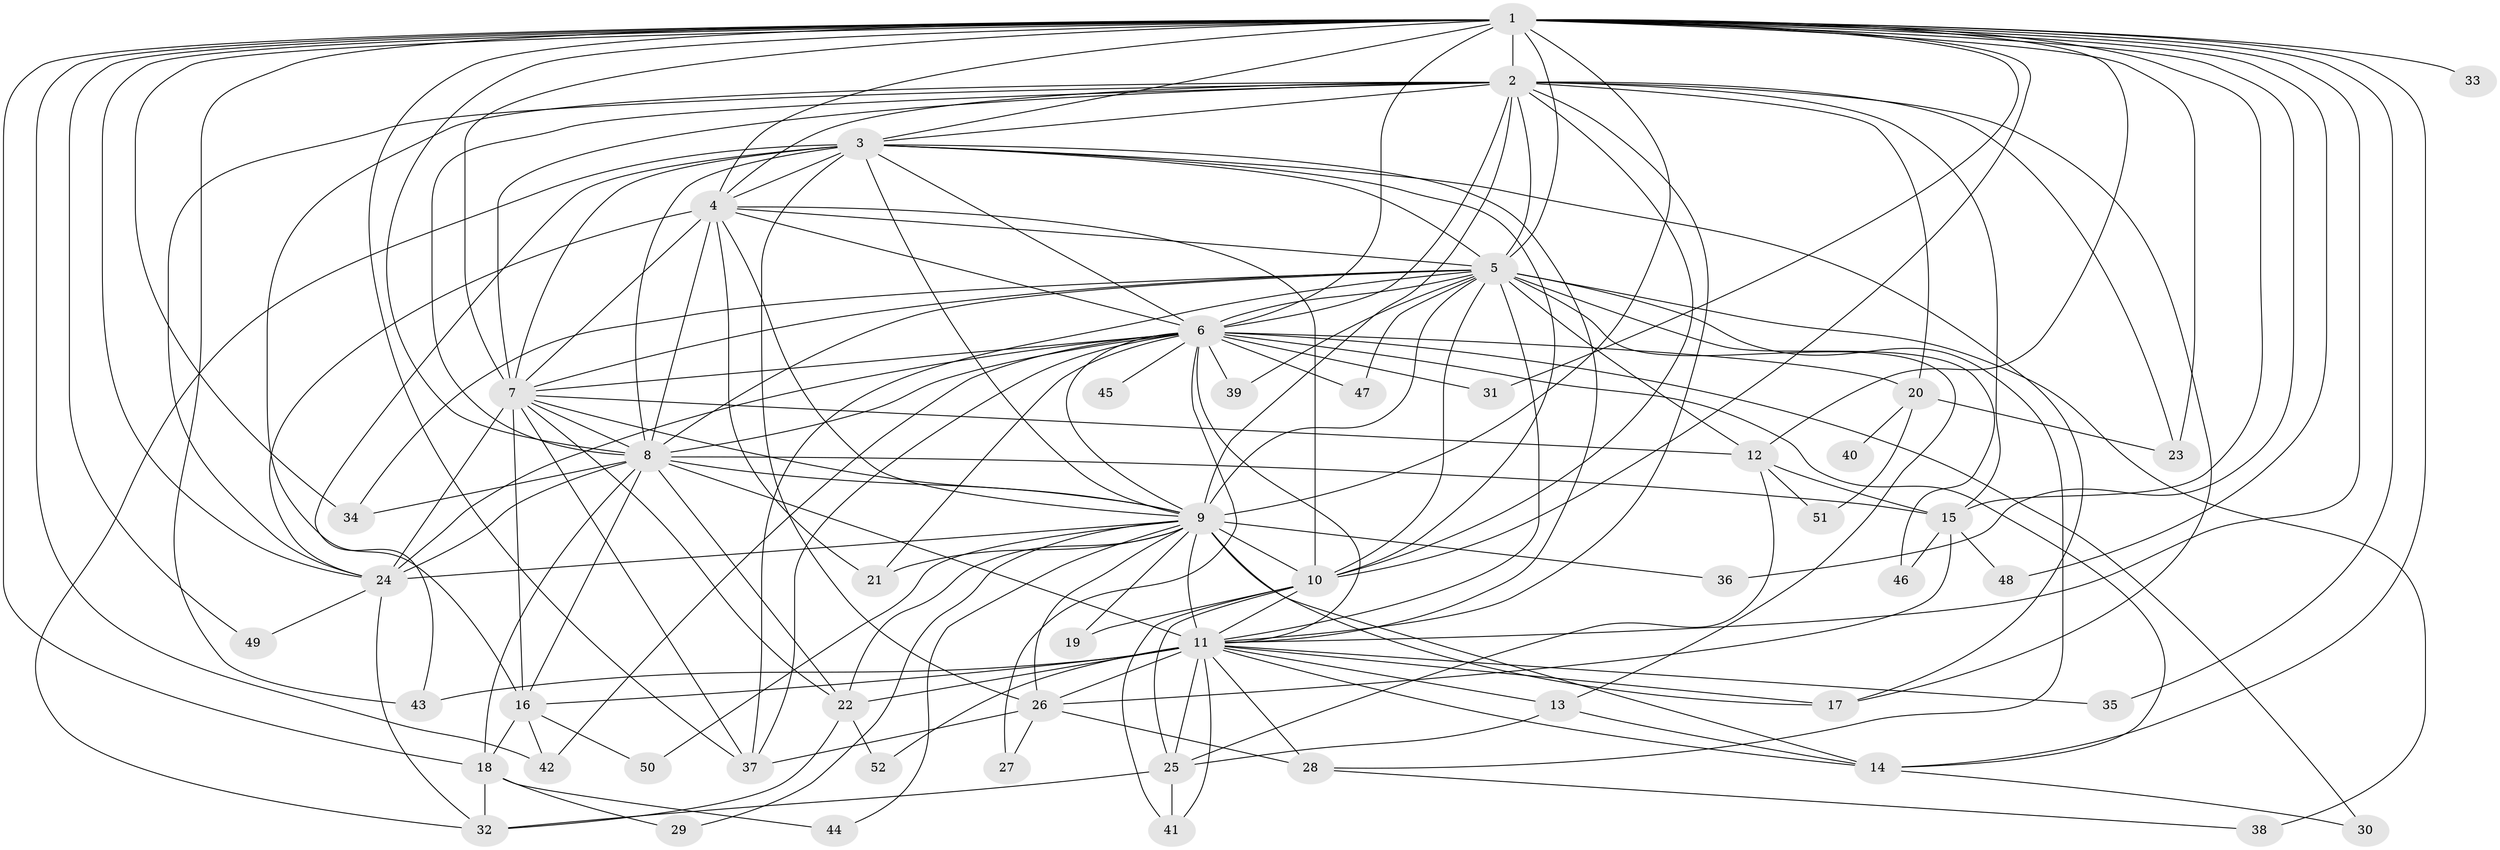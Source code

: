 // original degree distribution, {34: 0.007692307692307693, 15: 0.007692307692307693, 23: 0.007692307692307693, 20: 0.015384615384615385, 27: 0.015384615384615385, 25: 0.007692307692307693, 21: 0.007692307692307693, 38: 0.007692307692307693, 2: 0.5923076923076923, 4: 0.11538461538461539, 3: 0.14615384615384616, 5: 0.038461538461538464, 6: 0.03076923076923077}
// Generated by graph-tools (version 1.1) at 2025/49/03/04/25 22:49:31]
// undirected, 52 vertices, 164 edges
graph export_dot {
  node [color=gray90,style=filled];
  1;
  2;
  3;
  4;
  5;
  6;
  7;
  8;
  9;
  10;
  11;
  12;
  13;
  14;
  15;
  16;
  17;
  18;
  19;
  20;
  21;
  22;
  23;
  24;
  25;
  26;
  27;
  28;
  29;
  30;
  31;
  32;
  33;
  34;
  35;
  36;
  37;
  38;
  39;
  40;
  41;
  42;
  43;
  44;
  45;
  46;
  47;
  48;
  49;
  50;
  51;
  52;
  1 -- 2 [weight=2.0];
  1 -- 3 [weight=1.0];
  1 -- 4 [weight=1.0];
  1 -- 5 [weight=1.0];
  1 -- 6 [weight=1.0];
  1 -- 7 [weight=2.0];
  1 -- 8 [weight=2.0];
  1 -- 9 [weight=1.0];
  1 -- 10 [weight=1.0];
  1 -- 11 [weight=2.0];
  1 -- 12 [weight=1.0];
  1 -- 14 [weight=1.0];
  1 -- 15 [weight=1.0];
  1 -- 18 [weight=1.0];
  1 -- 23 [weight=3.0];
  1 -- 24 [weight=2.0];
  1 -- 31 [weight=1.0];
  1 -- 33 [weight=1.0];
  1 -- 34 [weight=1.0];
  1 -- 35 [weight=1.0];
  1 -- 36 [weight=1.0];
  1 -- 37 [weight=1.0];
  1 -- 42 [weight=1.0];
  1 -- 43 [weight=1.0];
  1 -- 48 [weight=1.0];
  1 -- 49 [weight=1.0];
  2 -- 3 [weight=3.0];
  2 -- 4 [weight=2.0];
  2 -- 5 [weight=3.0];
  2 -- 6 [weight=2.0];
  2 -- 7 [weight=3.0];
  2 -- 8 [weight=3.0];
  2 -- 9 [weight=2.0];
  2 -- 10 [weight=1.0];
  2 -- 11 [weight=2.0];
  2 -- 15 [weight=1.0];
  2 -- 16 [weight=1.0];
  2 -- 17 [weight=1.0];
  2 -- 20 [weight=1.0];
  2 -- 23 [weight=4.0];
  2 -- 24 [weight=1.0];
  3 -- 4 [weight=1.0];
  3 -- 5 [weight=1.0];
  3 -- 6 [weight=2.0];
  3 -- 7 [weight=1.0];
  3 -- 8 [weight=1.0];
  3 -- 9 [weight=1.0];
  3 -- 10 [weight=1.0];
  3 -- 11 [weight=2.0];
  3 -- 17 [weight=1.0];
  3 -- 26 [weight=6.0];
  3 -- 32 [weight=1.0];
  3 -- 43 [weight=1.0];
  4 -- 5 [weight=1.0];
  4 -- 6 [weight=1.0];
  4 -- 7 [weight=1.0];
  4 -- 8 [weight=1.0];
  4 -- 9 [weight=2.0];
  4 -- 10 [weight=8.0];
  4 -- 21 [weight=1.0];
  4 -- 24 [weight=1.0];
  5 -- 6 [weight=2.0];
  5 -- 7 [weight=1.0];
  5 -- 8 [weight=1.0];
  5 -- 9 [weight=1.0];
  5 -- 10 [weight=1.0];
  5 -- 11 [weight=1.0];
  5 -- 12 [weight=1.0];
  5 -- 13 [weight=1.0];
  5 -- 28 [weight=1.0];
  5 -- 34 [weight=1.0];
  5 -- 37 [weight=1.0];
  5 -- 38 [weight=1.0];
  5 -- 39 [weight=1.0];
  5 -- 46 [weight=1.0];
  5 -- 47 [weight=1.0];
  6 -- 7 [weight=1.0];
  6 -- 8 [weight=1.0];
  6 -- 9 [weight=2.0];
  6 -- 11 [weight=1.0];
  6 -- 14 [weight=1.0];
  6 -- 20 [weight=1.0];
  6 -- 21 [weight=1.0];
  6 -- 24 [weight=1.0];
  6 -- 27 [weight=1.0];
  6 -- 30 [weight=1.0];
  6 -- 31 [weight=1.0];
  6 -- 37 [weight=1.0];
  6 -- 39 [weight=1.0];
  6 -- 42 [weight=1.0];
  6 -- 45 [weight=1.0];
  6 -- 47 [weight=1.0];
  7 -- 8 [weight=1.0];
  7 -- 9 [weight=1.0];
  7 -- 12 [weight=2.0];
  7 -- 16 [weight=1.0];
  7 -- 22 [weight=1.0];
  7 -- 24 [weight=9.0];
  7 -- 37 [weight=1.0];
  8 -- 9 [weight=2.0];
  8 -- 11 [weight=18.0];
  8 -- 15 [weight=1.0];
  8 -- 16 [weight=1.0];
  8 -- 18 [weight=1.0];
  8 -- 22 [weight=1.0];
  8 -- 24 [weight=1.0];
  8 -- 34 [weight=1.0];
  9 -- 10 [weight=1.0];
  9 -- 11 [weight=2.0];
  9 -- 14 [weight=1.0];
  9 -- 17 [weight=1.0];
  9 -- 19 [weight=1.0];
  9 -- 21 [weight=1.0];
  9 -- 22 [weight=1.0];
  9 -- 24 [weight=2.0];
  9 -- 26 [weight=1.0];
  9 -- 29 [weight=1.0];
  9 -- 36 [weight=1.0];
  9 -- 44 [weight=1.0];
  9 -- 50 [weight=1.0];
  10 -- 11 [weight=1.0];
  10 -- 19 [weight=1.0];
  10 -- 25 [weight=1.0];
  10 -- 41 [weight=1.0];
  11 -- 13 [weight=1.0];
  11 -- 14 [weight=1.0];
  11 -- 16 [weight=1.0];
  11 -- 17 [weight=1.0];
  11 -- 22 [weight=2.0];
  11 -- 25 [weight=1.0];
  11 -- 26 [weight=2.0];
  11 -- 28 [weight=1.0];
  11 -- 35 [weight=1.0];
  11 -- 41 [weight=1.0];
  11 -- 43 [weight=1.0];
  11 -- 52 [weight=1.0];
  12 -- 15 [weight=1.0];
  12 -- 25 [weight=1.0];
  12 -- 51 [weight=1.0];
  13 -- 14 [weight=1.0];
  13 -- 25 [weight=1.0];
  14 -- 30 [weight=1.0];
  15 -- 26 [weight=1.0];
  15 -- 46 [weight=1.0];
  15 -- 48 [weight=1.0];
  16 -- 18 [weight=1.0];
  16 -- 42 [weight=1.0];
  16 -- 50 [weight=1.0];
  18 -- 29 [weight=1.0];
  18 -- 32 [weight=1.0];
  18 -- 44 [weight=1.0];
  20 -- 23 [weight=1.0];
  20 -- 40 [weight=1.0];
  20 -- 51 [weight=1.0];
  22 -- 32 [weight=1.0];
  22 -- 52 [weight=1.0];
  24 -- 32 [weight=1.0];
  24 -- 49 [weight=1.0];
  25 -- 32 [weight=1.0];
  25 -- 41 [weight=1.0];
  26 -- 27 [weight=1.0];
  26 -- 28 [weight=1.0];
  26 -- 37 [weight=1.0];
  28 -- 38 [weight=1.0];
}

